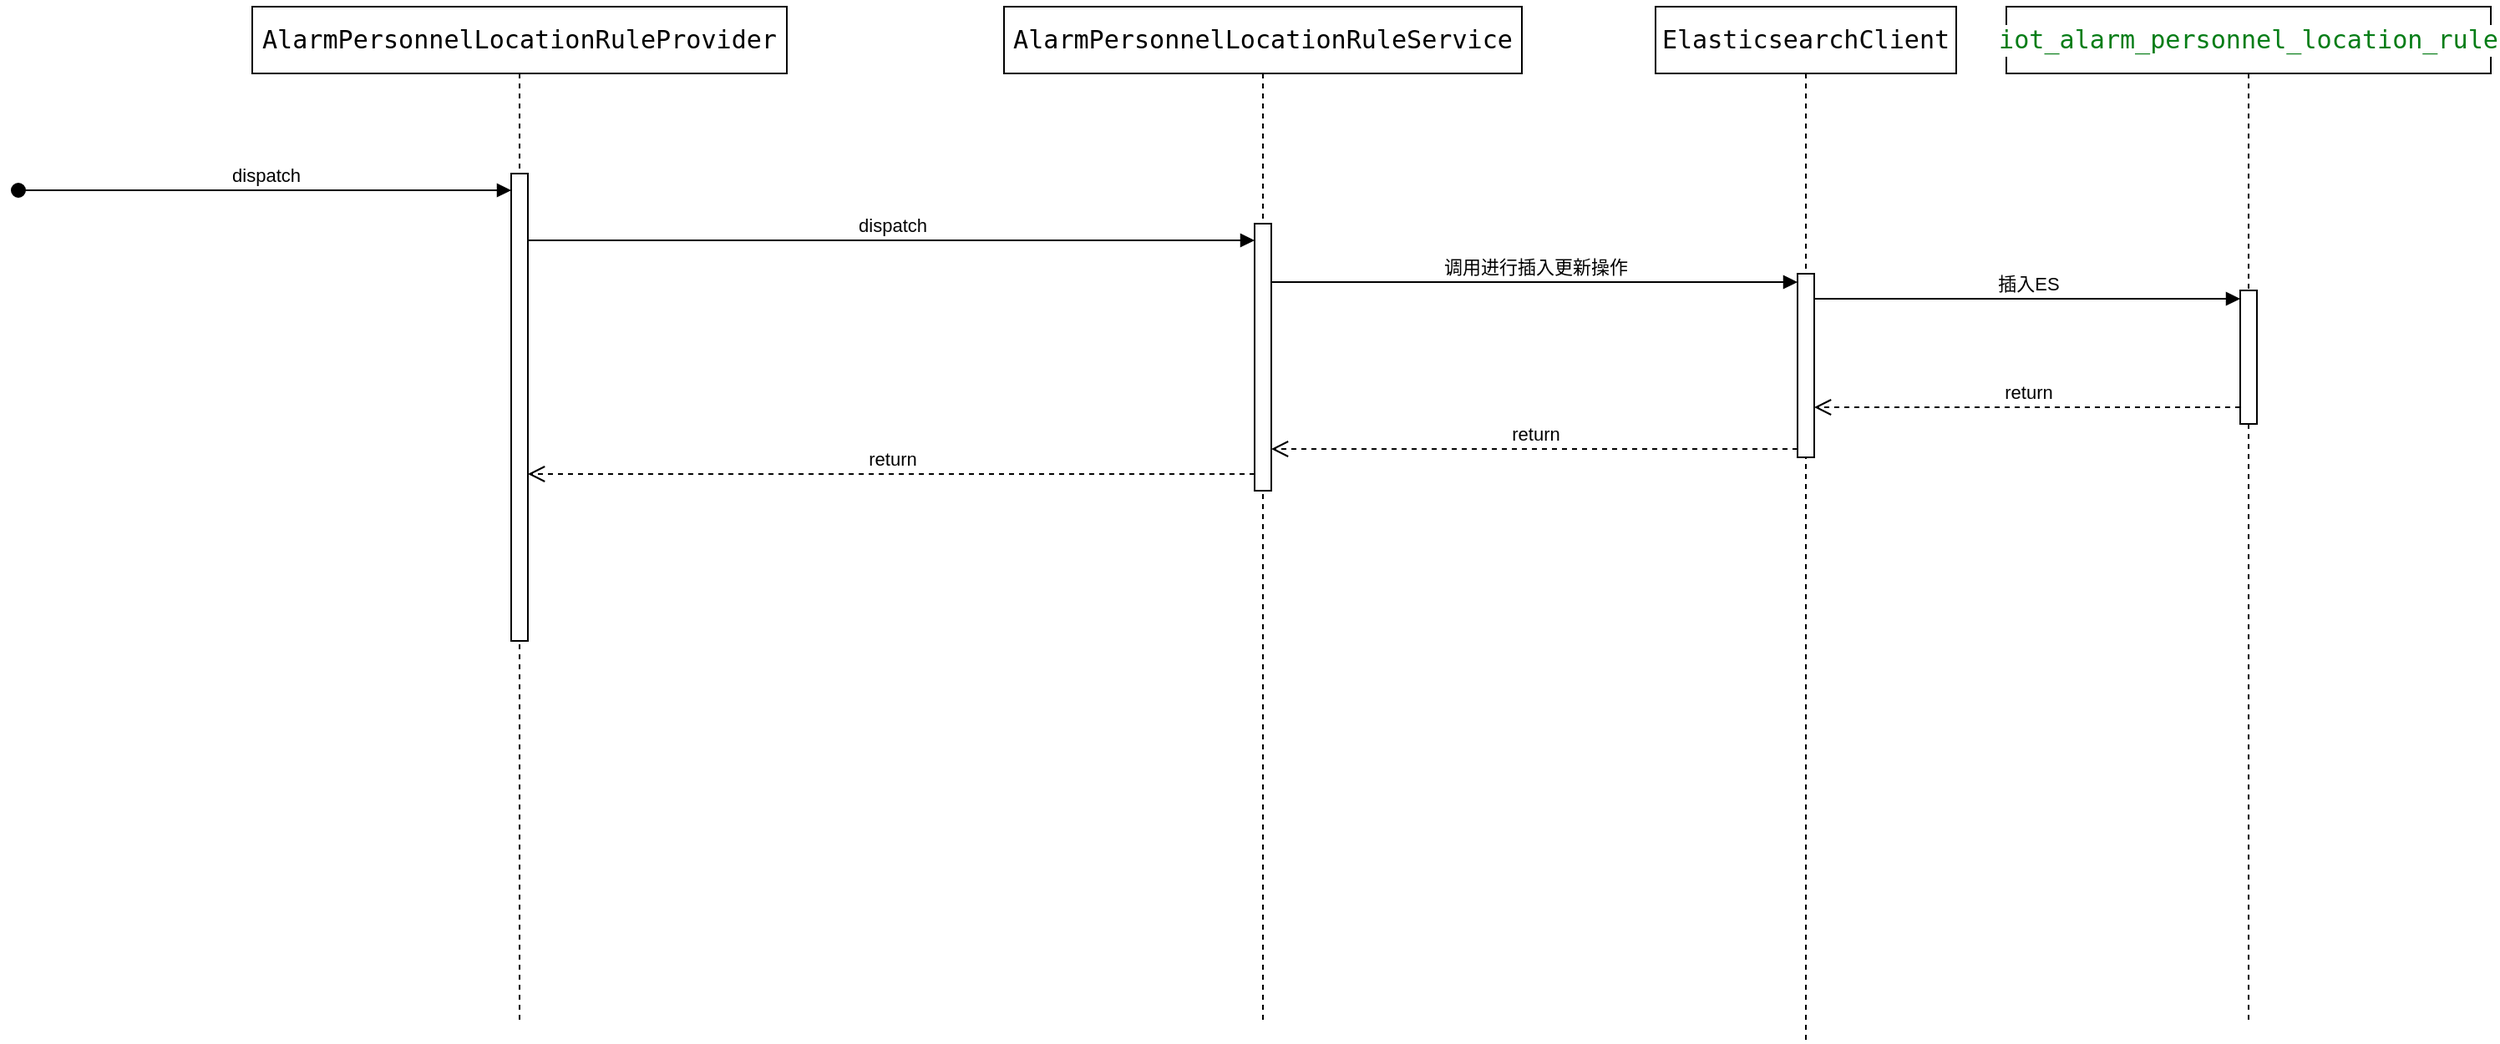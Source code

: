 <mxfile version="24.7.13">
  <diagram name="第 1 页" id="2jk1ClkgVz1QAQAGMmZF">
    <mxGraphModel dx="2199" dy="761" grid="1" gridSize="10" guides="1" tooltips="1" connect="1" arrows="1" fold="1" page="1" pageScale="1" pageWidth="827" pageHeight="1169" math="0" shadow="0">
      <root>
        <mxCell id="0" />
        <mxCell id="1" parent="0" />
        <mxCell id="yLuFsmqHfieSo1lm8pae-1" value="&lt;div style=&quot;background-color:#ffffff;color:#080808&quot;&gt;&lt;pre style=&quot;font-family:&#39;JetBrains Mono&#39;,monospace;font-size:11.3pt;&quot;&gt;&lt;span style=&quot;color:#000000;&quot;&gt;AlarmPersonnelLocationRuleProvider&lt;/span&gt;&lt;/pre&gt;&lt;/div&gt;" style="shape=umlLifeline;perimeter=lifelinePerimeter;whiteSpace=wrap;html=1;container=1;dropTarget=0;collapsible=0;recursiveResize=0;outlineConnect=0;portConstraint=eastwest;newEdgeStyle={&quot;curved&quot;:0,&quot;rounded&quot;:0};" vertex="1" parent="1">
          <mxGeometry x="-40" y="60" width="320" height="610" as="geometry" />
        </mxCell>
        <mxCell id="yLuFsmqHfieSo1lm8pae-5" value="" style="html=1;points=[[0,0,0,0,5],[0,1,0,0,-5],[1,0,0,0,5],[1,1,0,0,-5]];perimeter=orthogonalPerimeter;outlineConnect=0;targetShapes=umlLifeline;portConstraint=eastwest;newEdgeStyle={&quot;curved&quot;:0,&quot;rounded&quot;:0};" vertex="1" parent="yLuFsmqHfieSo1lm8pae-1">
          <mxGeometry x="155" y="100" width="10" height="280" as="geometry" />
        </mxCell>
        <mxCell id="yLuFsmqHfieSo1lm8pae-2" value="&lt;div style=&quot;background-color:#ffffff;color:#080808&quot;&gt;&lt;pre style=&quot;font-family:&#39;JetBrains Mono&#39;,monospace;font-size:11.3pt;&quot;&gt;&lt;span style=&quot;color:#000000;&quot;&gt;AlarmPersonnelLocationRuleService&lt;/span&gt;&lt;/pre&gt;&lt;/div&gt;" style="shape=umlLifeline;perimeter=lifelinePerimeter;whiteSpace=wrap;html=1;container=1;dropTarget=0;collapsible=0;recursiveResize=0;outlineConnect=0;portConstraint=eastwest;newEdgeStyle={&quot;curved&quot;:0,&quot;rounded&quot;:0};" vertex="1" parent="1">
          <mxGeometry x="410" y="60" width="310" height="610" as="geometry" />
        </mxCell>
        <mxCell id="yLuFsmqHfieSo1lm8pae-6" value="" style="html=1;points=[[0,0,0,0,5],[0,1,0,0,-5],[1,0,0,0,5],[1,1,0,0,-5]];perimeter=orthogonalPerimeter;outlineConnect=0;targetShapes=umlLifeline;portConstraint=eastwest;newEdgeStyle={&quot;curved&quot;:0,&quot;rounded&quot;:0};" vertex="1" parent="yLuFsmqHfieSo1lm8pae-2">
          <mxGeometry x="150" y="130" width="10" height="160" as="geometry" />
        </mxCell>
        <mxCell id="yLuFsmqHfieSo1lm8pae-3" value="&lt;div style=&quot;background-color:#ffffff;color:#080808&quot;&gt;&lt;pre style=&quot;font-family:&#39;JetBrains Mono&#39;,monospace;font-size:11.3pt;&quot;&gt;&lt;span style=&quot;color:#067d17;&quot;&gt;iot_alarm_personnel_location_rule&lt;/span&gt;&lt;/pre&gt;&lt;/div&gt;" style="shape=umlLifeline;perimeter=lifelinePerimeter;whiteSpace=wrap;html=1;container=1;dropTarget=0;collapsible=0;recursiveResize=0;outlineConnect=0;portConstraint=eastwest;newEdgeStyle={&quot;curved&quot;:0,&quot;rounded&quot;:0};" vertex="1" parent="1">
          <mxGeometry x="1010" y="60" width="290" height="610" as="geometry" />
        </mxCell>
        <mxCell id="yLuFsmqHfieSo1lm8pae-12" value="" style="html=1;points=[[0,0,0,0,5],[0,1,0,0,-5],[1,0,0,0,5],[1,1,0,0,-5]];perimeter=orthogonalPerimeter;outlineConnect=0;targetShapes=umlLifeline;portConstraint=eastwest;newEdgeStyle={&quot;curved&quot;:0,&quot;rounded&quot;:0};" vertex="1" parent="yLuFsmqHfieSo1lm8pae-3">
          <mxGeometry x="140" y="170" width="10" height="80" as="geometry" />
        </mxCell>
        <mxCell id="yLuFsmqHfieSo1lm8pae-4" value="dispatch" style="html=1;verticalAlign=bottom;startArrow=oval;startFill=1;endArrow=block;startSize=8;curved=0;rounded=0;" edge="1" parent="1" target="yLuFsmqHfieSo1lm8pae-5">
          <mxGeometry width="60" relative="1" as="geometry">
            <mxPoint x="-180" y="170" as="sourcePoint" />
            <mxPoint x="-120" y="170" as="targetPoint" />
          </mxGeometry>
        </mxCell>
        <mxCell id="yLuFsmqHfieSo1lm8pae-7" value="dispatch" style="html=1;verticalAlign=bottom;endArrow=block;curved=0;rounded=0;" edge="1" parent="1" source="yLuFsmqHfieSo1lm8pae-5" target="yLuFsmqHfieSo1lm8pae-6">
          <mxGeometry width="80" relative="1" as="geometry">
            <mxPoint x="130" y="210" as="sourcePoint" />
            <mxPoint x="210" y="210" as="targetPoint" />
            <Array as="points">
              <mxPoint x="320" y="200" />
            </Array>
          </mxGeometry>
        </mxCell>
        <mxCell id="yLuFsmqHfieSo1lm8pae-8" value="&lt;div style=&quot;background-color:#ffffff;color:#080808&quot;&gt;&lt;pre style=&quot;font-family:&#39;JetBrains Mono&#39;,monospace;font-size:11.3pt;&quot;&gt;ElasticsearchClient&lt;/pre&gt;&lt;/div&gt;" style="shape=umlLifeline;perimeter=lifelinePerimeter;whiteSpace=wrap;html=1;container=1;dropTarget=0;collapsible=0;recursiveResize=0;outlineConnect=0;portConstraint=eastwest;newEdgeStyle={&quot;curved&quot;:0,&quot;rounded&quot;:0};" vertex="1" parent="1">
          <mxGeometry x="800" y="60" width="180" height="620" as="geometry" />
        </mxCell>
        <mxCell id="yLuFsmqHfieSo1lm8pae-9" value="" style="html=1;points=[[0,0,0,0,5],[0,1,0,0,-5],[1,0,0,0,5],[1,1,0,0,-5]];perimeter=orthogonalPerimeter;outlineConnect=0;targetShapes=umlLifeline;portConstraint=eastwest;newEdgeStyle={&quot;curved&quot;:0,&quot;rounded&quot;:0};" vertex="1" parent="yLuFsmqHfieSo1lm8pae-8">
          <mxGeometry x="85" y="160" width="10" height="110" as="geometry" />
        </mxCell>
        <mxCell id="yLuFsmqHfieSo1lm8pae-10" value="调用进行插入更新操作" style="html=1;verticalAlign=bottom;endArrow=block;curved=0;rounded=0;entryX=0;entryY=0;entryDx=0;entryDy=5;" edge="1" target="yLuFsmqHfieSo1lm8pae-9" parent="1" source="yLuFsmqHfieSo1lm8pae-6">
          <mxGeometry relative="1" as="geometry">
            <mxPoint x="815" y="225" as="sourcePoint" />
          </mxGeometry>
        </mxCell>
        <mxCell id="yLuFsmqHfieSo1lm8pae-11" value="return" style="html=1;verticalAlign=bottom;endArrow=open;dashed=1;endSize=8;curved=0;rounded=0;exitX=0;exitY=1;exitDx=0;exitDy=-5;" edge="1" source="yLuFsmqHfieSo1lm8pae-9" parent="1" target="yLuFsmqHfieSo1lm8pae-6">
          <mxGeometry relative="1" as="geometry">
            <mxPoint x="815" y="295" as="targetPoint" />
          </mxGeometry>
        </mxCell>
        <mxCell id="yLuFsmqHfieSo1lm8pae-13" value="插入ES" style="html=1;verticalAlign=bottom;endArrow=block;curved=0;rounded=0;entryX=0;entryY=0;entryDx=0;entryDy=5;entryPerimeter=0;" edge="1" target="yLuFsmqHfieSo1lm8pae-12" parent="1" source="yLuFsmqHfieSo1lm8pae-9">
          <mxGeometry relative="1" as="geometry">
            <mxPoint x="1230" y="235" as="sourcePoint" />
          </mxGeometry>
        </mxCell>
        <mxCell id="yLuFsmqHfieSo1lm8pae-14" value="return" style="html=1;verticalAlign=bottom;endArrow=open;dashed=1;endSize=8;curved=0;rounded=0;" edge="1" parent="1">
          <mxGeometry relative="1" as="geometry">
            <mxPoint x="895" y="300" as="targetPoint" />
            <mxPoint x="1150" y="300" as="sourcePoint" />
          </mxGeometry>
        </mxCell>
        <mxCell id="yLuFsmqHfieSo1lm8pae-15" value="return" style="html=1;verticalAlign=bottom;endArrow=open;dashed=1;endSize=8;curved=0;rounded=0;" edge="1" parent="1">
          <mxGeometry relative="1" as="geometry">
            <mxPoint x="560" y="340" as="sourcePoint" />
            <mxPoint x="125" y="340" as="targetPoint" />
          </mxGeometry>
        </mxCell>
      </root>
    </mxGraphModel>
  </diagram>
</mxfile>
